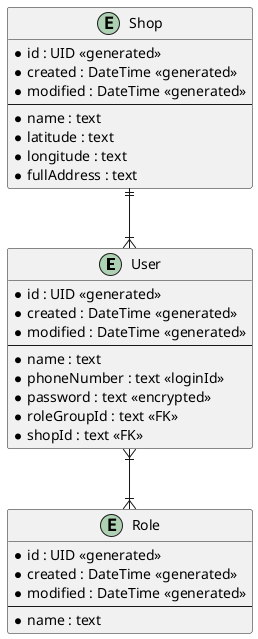 @startuml

skinparam linetye ortho

entity "User" as user{
    *id : UID <<generated>>
    *created : DateTime <<generated>>
    *modified : DateTime <<generated>>
    --
    *name : text
    *phoneNumber : text <<loginId>>
    *password : text <<encrypted>>
    *roleGroupId : text <<FK>>
    *shopId : text <<FK>>
}
entity "Shop" as shop{
    *id : UID <<generated>>
    *created : DateTime <<generated>>
    *modified : DateTime <<generated>>
    --
    *name : text
    *latitude : text
    *longitude : text
    *fullAddress : text
}
entity "Role" as role{
    *id : UID <<generated>>
    *created : DateTime <<generated>>
    *modified : DateTime <<generated>>
    --
    *name : text
}

shop ||--|{ user
user }|--|{ role

@enduml